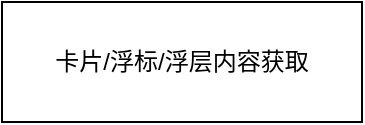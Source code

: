 <mxfile version="27.2.0">
  <diagram name="第 1 页" id="rsgkCpmKNGYn_1RYENm2">
    <mxGraphModel dx="1426" dy="755" grid="1" gridSize="10" guides="1" tooltips="1" connect="1" arrows="1" fold="1" page="1" pageScale="1" pageWidth="827" pageHeight="1169" math="0" shadow="0">
      <root>
        <mxCell id="0" />
        <mxCell id="1" parent="0" />
        <mxCell id="QA0QUVK-8WRyYNtd_WsQ-1" value="卡片/浮标/浮层内容获取" style="whiteSpace=wrap;html=1;" vertex="1" parent="1">
          <mxGeometry x="324" y="80" width="180" height="60" as="geometry" />
        </mxCell>
      </root>
    </mxGraphModel>
  </diagram>
</mxfile>
